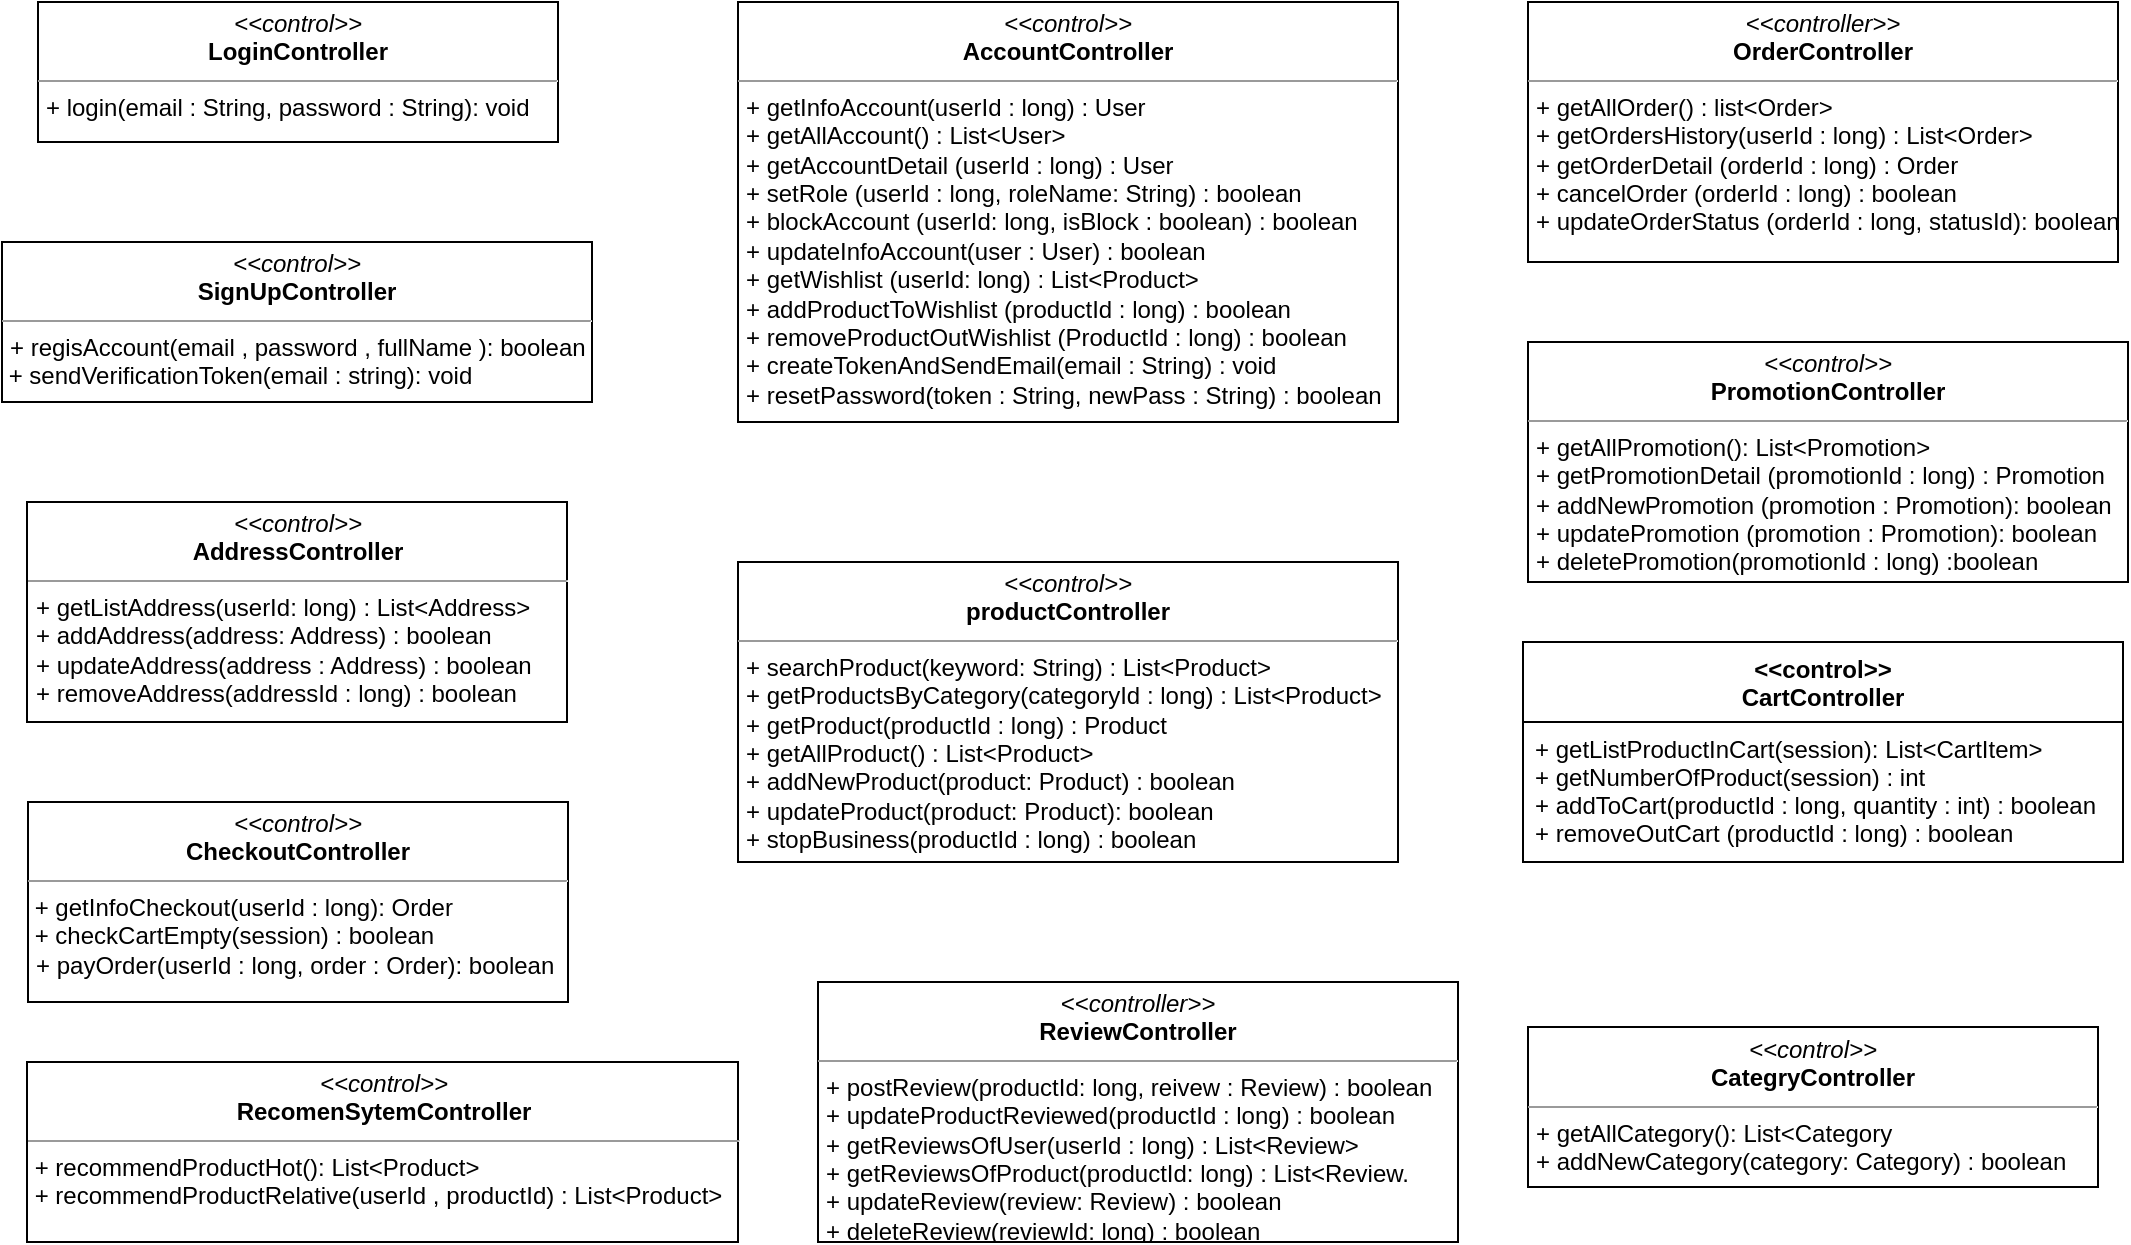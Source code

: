 <mxfile version="14.7.6" type="device"><diagram id="wBbhTu23vTkRo07nLDkm" name="Page-1"><mxGraphModel dx="1695" dy="1594" grid="1" gridSize="10" guides="1" tooltips="1" connect="1" arrows="1" fold="1" page="1" pageScale="1" pageWidth="827" pageHeight="1169" math="0" shadow="0"><root><mxCell id="0"/><mxCell id="1" parent="0"/><mxCell id="g31k8fRhPnhoaD71yDJ_-1" value="&lt;&lt;control&gt;&gt;&#10;CartController" style="swimlane;fontStyle=1;align=center;verticalAlign=top;childLayout=stackLayout;horizontal=1;startSize=40;horizontalStack=0;resizeParent=1;resizeParentMax=0;resizeLast=0;collapsible=1;marginBottom=0;" parent="1" vertex="1"><mxGeometry x="342.5" y="100" width="300" height="110" as="geometry"/></mxCell><mxCell id="g31k8fRhPnhoaD71yDJ_-2" value="+ getListProductInCart(session): List&lt;CartItem&gt;&#10;+ getNumberOfProduct(session) : int&#10;+ addToCart(productId : long, quantity : int) : boolean&#10;+ removeOutCart (productId : long) : boolean" style="text;strokeColor=none;fillColor=none;align=left;verticalAlign=top;spacingLeft=4;spacingRight=4;overflow=hidden;rotatable=0;points=[[0,0.5],[1,0.5]];portConstraint=eastwest;" parent="g31k8fRhPnhoaD71yDJ_-1" vertex="1"><mxGeometry y="40" width="300" height="70" as="geometry"/></mxCell><mxCell id="g31k8fRhPnhoaD71yDJ_-3" value="&lt;p style=&quot;margin: 0px ; margin-top: 4px ; text-align: center&quot;&gt;&lt;i&gt;&amp;lt;&amp;lt;control&amp;gt;&amp;gt;&lt;/i&gt;&lt;br&gt;&lt;b&gt;AccountController&lt;/b&gt;&lt;br&gt;&lt;/p&gt;&lt;hr size=&quot;1&quot;&gt;&lt;p style=&quot;margin: 0px ; margin-left: 4px&quot;&gt;&lt;span&gt;+ getInfoAccount(userId : long) : User&lt;/span&gt;&lt;/p&gt;&lt;p style=&quot;margin: 0px ; margin-left: 4px&quot;&gt;&lt;span&gt;+ getAllAccount() : List&amp;lt;User&amp;gt;&lt;/span&gt;&lt;/p&gt;&lt;p style=&quot;margin: 0px ; margin-left: 4px&quot;&gt;&lt;span&gt;+ getAccountDetail (userId : long) : User&lt;/span&gt;&lt;/p&gt;&lt;p style=&quot;margin: 0px ; margin-left: 4px&quot;&gt;&lt;span&gt;+ setRole (userId : long, roleName: String) : boolean&lt;/span&gt;&lt;/p&gt;&lt;p style=&quot;margin: 0px ; margin-left: 4px&quot;&gt;+ blockAccount (userId: long, isBlock : boolean) : boolean&lt;/p&gt;&lt;p style=&quot;margin: 0px ; margin-left: 4px&quot;&gt;&lt;span&gt;+ updateInfoAccount(user : User) : boolean&lt;/span&gt;&lt;/p&gt;&lt;p style=&quot;margin: 0px ; margin-left: 4px&quot;&gt;+ getWishlist (userId: long) : List&amp;lt;Product&amp;gt;&lt;span&gt;&lt;br&gt;&lt;/span&gt;&lt;/p&gt;&lt;p style=&quot;margin: 0px ; margin-left: 4px&quot;&gt;+ addProductToWishlist (productId : long) : boolean&lt;/p&gt;&lt;p style=&quot;margin: 0px ; margin-left: 4px&quot;&gt;+ removeProductOutWishlist (ProductId : long) : boolean&lt;/p&gt;&lt;p style=&quot;margin: 0px ; margin-left: 4px&quot;&gt;+ createTokenAndSendEmail(email : String) : void&lt;/p&gt;&lt;p style=&quot;margin: 0px ; margin-left: 4px&quot;&gt;+ resetPassword(token : String, newPass : String) : boolean&lt;/p&gt;&lt;p style=&quot;margin: 0px ; margin-left: 4px&quot;&gt;&lt;span&gt;&lt;br&gt;&lt;/span&gt;&lt;/p&gt;" style="verticalAlign=top;align=left;overflow=fill;fontSize=12;fontFamily=Helvetica;html=1;" parent="1" vertex="1"><mxGeometry x="-50" y="-220" width="330" height="210" as="geometry"/></mxCell><mxCell id="g31k8fRhPnhoaD71yDJ_-4" value="&lt;p style=&quot;margin: 0px ; margin-top: 4px ; text-align: center&quot;&gt;&lt;i&gt;&amp;lt;&amp;lt;control&amp;gt;&amp;gt;&lt;/i&gt;&lt;br&gt;&lt;b&gt;LoginController&lt;/b&gt;&lt;/p&gt;&lt;hr size=&quot;1&quot;&gt;&lt;p style=&quot;margin: 0px ; margin-left: 4px&quot;&gt;+ login(email : String, password : String): void&lt;br&gt;&lt;/p&gt;" style="verticalAlign=top;align=left;overflow=fill;fontSize=12;fontFamily=Helvetica;html=1;" parent="1" vertex="1"><mxGeometry x="-400" y="-220" width="260" height="70" as="geometry"/></mxCell><mxCell id="g31k8fRhPnhoaD71yDJ_-5" value="&lt;p style=&quot;margin: 0px ; margin-top: 4px ; text-align: center&quot;&gt;&lt;i&gt;&amp;lt;&amp;lt;control&amp;gt;&amp;gt;&lt;/i&gt;&lt;br&gt;&lt;b&gt;SignUpController&lt;/b&gt;&lt;/p&gt;&lt;hr size=&quot;1&quot;&gt;&lt;p style=&quot;margin: 0px ; margin-left: 4px&quot;&gt;+ regisAccount(email , password , fullName ): boolean&lt;/p&gt;&amp;nbsp;+ sendVerificationToken(email : string): void" style="verticalAlign=top;align=left;overflow=fill;fontSize=12;fontFamily=Helvetica;html=1;" parent="1" vertex="1"><mxGeometry x="-418" y="-100" width="295" height="80" as="geometry"/></mxCell><mxCell id="y9ZQ4OualGpYcwR_WFZE-1" value="&lt;p style=&quot;margin: 0px ; margin-top: 4px ; text-align: center&quot;&gt;&lt;i&gt;&amp;lt;&amp;lt;control&amp;gt;&amp;gt;&lt;/i&gt;&lt;br&gt;&lt;b&gt;CheckoutController&lt;/b&gt;&lt;/p&gt;&lt;hr size=&quot;1&quot;&gt;&amp;nbsp;+ getInfoCheckout(userId : long): Order&lt;br&gt;&amp;nbsp;+ checkCartEmpty(session) : boolean&lt;br&gt;&lt;p style=&quot;margin: 0px ; margin-left: 4px&quot;&gt;+ payOrder(userId : long, order : Order): boolean&lt;/p&gt;" style="verticalAlign=top;align=left;overflow=fill;fontSize=12;fontFamily=Helvetica;html=1;" vertex="1" parent="1"><mxGeometry x="-405" y="180" width="270" height="100" as="geometry"/></mxCell><mxCell id="y9ZQ4OualGpYcwR_WFZE-2" value="&lt;p style=&quot;margin: 0px ; margin-top: 4px ; text-align: center&quot;&gt;&lt;i&gt;&amp;lt;&amp;lt;control&amp;gt;&amp;gt;&lt;/i&gt;&lt;br&gt;&lt;b&gt;AddressController&lt;/b&gt;&lt;/p&gt;&lt;hr size=&quot;1&quot;&gt;&lt;p style=&quot;margin: 0px 0px 0px 4px&quot;&gt;+ getListAddress(userId: long) : List&amp;lt;Address&amp;gt;&lt;/p&gt;&lt;p style=&quot;margin: 0px 0px 0px 4px&quot;&gt;+ addAddress(address: Address) : boolean&lt;/p&gt;&lt;p style=&quot;margin: 0px 0px 0px 4px&quot;&gt;+ updateAddress(address : Address) : boolean&lt;/p&gt;&lt;p style=&quot;margin: 0px 0px 0px 4px&quot;&gt;+ removeAddress(addressId : long) : boolean&lt;/p&gt;" style="verticalAlign=top;align=left;overflow=fill;fontSize=12;fontFamily=Helvetica;html=1;" vertex="1" parent="1"><mxGeometry x="-405.5" y="30" width="270" height="110" as="geometry"/></mxCell><mxCell id="y9ZQ4OualGpYcwR_WFZE-3" value="&lt;p style=&quot;margin: 0px ; margin-top: 4px ; text-align: center&quot;&gt;&lt;i&gt;&amp;lt;&amp;lt;control&amp;gt;&amp;gt;&lt;/i&gt;&lt;br&gt;&lt;b&gt;PromotionController&lt;/b&gt;&lt;/p&gt;&lt;hr size=&quot;1&quot;&gt;&lt;p style=&quot;margin: 0px ; margin-left: 4px&quot;&gt;+ getAllPromotion(): List&amp;lt;Promotion&amp;gt;&lt;br&gt;&lt;/p&gt;&lt;p style=&quot;margin: 0px ; margin-left: 4px&quot;&gt;+ getPromotionDetail (promotionId : long) : Promotion&lt;/p&gt;&lt;p style=&quot;margin: 0px ; margin-left: 4px&quot;&gt;+ addNewPromotion (promotion : Promotion): boolean&lt;/p&gt;&lt;p style=&quot;margin: 0px ; margin-left: 4px&quot;&gt;+ updatePromotion (promotion : Promotion): boolean&lt;/p&gt;&lt;p style=&quot;margin: 0px ; margin-left: 4px&quot;&gt;+ deletePromotion(promotionId : long) :boolean&lt;/p&gt;" style="verticalAlign=top;align=left;overflow=fill;fontSize=12;fontFamily=Helvetica;html=1;" vertex="1" parent="1"><mxGeometry x="345" y="-50" width="300" height="120" as="geometry"/></mxCell><mxCell id="y9ZQ4OualGpYcwR_WFZE-4" value="&lt;p style=&quot;margin: 0px ; margin-top: 4px ; text-align: center&quot;&gt;&lt;i&gt;&amp;lt;&amp;lt;control&amp;gt;&amp;gt;&lt;/i&gt;&lt;br&gt;&lt;b&gt;productController&lt;/b&gt;&lt;/p&gt;&lt;hr size=&quot;1&quot;&gt;&lt;p style=&quot;margin: 0px ; margin-left: 4px&quot;&gt;&lt;span&gt;+ searchProduct(keyword: String) : List&amp;lt;Product&amp;gt;&lt;/span&gt;&lt;/p&gt;&lt;p style=&quot;margin: 0px ; margin-left: 4px&quot;&gt;&lt;span&gt;+ getProductsByCategory(categoryId : long) : List&amp;lt;Product&amp;gt;&lt;/span&gt;&lt;br&gt;&lt;/p&gt;&lt;p style=&quot;margin: 0px ; margin-left: 4px&quot;&gt;&lt;span&gt;+ getProduct(productId : long) : Product&lt;/span&gt;&lt;/p&gt;&lt;p style=&quot;margin: 0px ; margin-left: 4px&quot;&gt;&lt;span&gt;+ getAllProduct() : List&amp;lt;Product&amp;gt;&lt;/span&gt;&lt;/p&gt;&lt;p style=&quot;margin: 0px ; margin-left: 4px&quot;&gt;&lt;span&gt;+ addNewProduct(product: Product) : boolean&lt;/span&gt;&lt;/p&gt;&lt;p style=&quot;margin: 0px ; margin-left: 4px&quot;&gt;&lt;span&gt;+ updateProduct(product: Product): boolean&lt;/span&gt;&lt;/p&gt;&lt;p style=&quot;margin: 0px ; margin-left: 4px&quot;&gt;&lt;span&gt;+ stopBusiness(productId : long) : boolean&lt;/span&gt;&lt;/p&gt;" style="verticalAlign=top;align=left;overflow=fill;fontSize=12;fontFamily=Helvetica;html=1;" vertex="1" parent="1"><mxGeometry x="-50" y="60" width="330" height="150" as="geometry"/></mxCell><mxCell id="y9ZQ4OualGpYcwR_WFZE-5" value="&lt;p style=&quot;margin: 0px ; margin-top: 4px ; text-align: center&quot;&gt;&lt;i&gt;&amp;lt;&amp;lt;controller&amp;gt;&amp;gt;&lt;/i&gt;&lt;br&gt;&lt;b&gt;OrderController&lt;/b&gt;&lt;br&gt;&lt;/p&gt;&lt;hr size=&quot;1&quot;&gt;&lt;p style=&quot;margin: 0px ; margin-left: 4px&quot;&gt;&lt;/p&gt;&lt;p style=&quot;margin: 0px ; margin-left: 4px&quot;&gt;+ getAllOrder() : list&amp;lt;Order&amp;gt;&lt;/p&gt;&lt;p style=&quot;margin: 0px ; margin-left: 4px&quot;&gt;+ getOrdersHistory(userId : long) : List&amp;lt;Order&amp;gt;&lt;br&gt;&lt;/p&gt;&lt;p style=&quot;margin: 0px ; margin-left: 4px&quot;&gt;+ getOrderDetail (orderId : long) : Order&lt;/p&gt;&lt;p style=&quot;margin: 0px ; margin-left: 4px&quot;&gt;+ cancelOrder (orderId : long) : boolean&lt;/p&gt;&lt;p style=&quot;margin: 0px ; margin-left: 4px&quot;&gt;+ updateOrderStatus (orderId : long, statusId): boolean&lt;/p&gt;" style="verticalAlign=top;align=left;overflow=fill;fontSize=12;fontFamily=Helvetica;html=1;" vertex="1" parent="1"><mxGeometry x="345" y="-220" width="295" height="130" as="geometry"/></mxCell><mxCell id="y9ZQ4OualGpYcwR_WFZE-6" value="&lt;p style=&quot;margin: 0px ; margin-top: 4px ; text-align: center&quot;&gt;&lt;i&gt;&amp;lt;&amp;lt;control&amp;gt;&amp;gt;&lt;/i&gt;&lt;br&gt;&lt;b&gt;RecomenSytemController&lt;/b&gt;&lt;/p&gt;&lt;hr size=&quot;1&quot;&gt;&amp;nbsp;+ recommendProductHot(): List&amp;lt;Product&amp;gt;&lt;br&gt;&amp;nbsp;+ recommendProductRelative(userId , productId) : List&amp;lt;Product&amp;gt;" style="verticalAlign=top;align=left;overflow=fill;fontSize=12;fontFamily=Helvetica;html=1;" vertex="1" parent="1"><mxGeometry x="-405.5" y="310" width="355.5" height="90" as="geometry"/></mxCell><mxCell id="y9ZQ4OualGpYcwR_WFZE-7" value="&lt;p style=&quot;margin: 0px ; margin-top: 4px ; text-align: center&quot;&gt;&lt;i&gt;&amp;lt;&amp;lt;control&amp;gt;&amp;gt;&lt;/i&gt;&lt;br&gt;&lt;b&gt;CategryController&lt;/b&gt;&lt;/p&gt;&lt;hr size=&quot;1&quot;&gt;&lt;p style=&quot;margin: 0px ; margin-left: 4px&quot;&gt;+ getAllCategory(): List&amp;lt;Category&lt;br&gt;&lt;/p&gt;&lt;p style=&quot;margin: 0px ; margin-left: 4px&quot;&gt;+ addNewCategory(category: Category) : boolean&lt;/p&gt;" style="verticalAlign=top;align=left;overflow=fill;fontSize=12;fontFamily=Helvetica;html=1;" vertex="1" parent="1"><mxGeometry x="345" y="292.5" width="285" height="80" as="geometry"/></mxCell><mxCell id="y9ZQ4OualGpYcwR_WFZE-9" value="&lt;p style=&quot;margin: 0px ; margin-top: 4px ; text-align: center&quot;&gt;&lt;i&gt;&amp;lt;&amp;lt;controller&amp;gt;&amp;gt;&lt;/i&gt;&lt;br&gt;&lt;b&gt;ReviewController&lt;/b&gt;&lt;br&gt;&lt;/p&gt;&lt;hr size=&quot;1&quot;&gt;&lt;p style=&quot;margin: 0px ; margin-left: 4px&quot;&gt;&lt;span&gt;+ postReview(productId: long, reivew : Review) : boolean&lt;/span&gt;&lt;/p&gt;&lt;p style=&quot;margin: 0px ; margin-left: 4px&quot;&gt;&lt;span&gt;+ updateProductReviewed(productId : long) : boolean&lt;/span&gt;&lt;/p&gt;&lt;p style=&quot;margin: 0px ; margin-left: 4px&quot;&gt;&lt;span&gt;+ getReviewsOfUser(userId : long) : List&amp;lt;Review&amp;gt;&lt;/span&gt;&lt;/p&gt;&lt;p style=&quot;margin: 0px ; margin-left: 4px&quot;&gt;&lt;span&gt;+ getReviewsOfProduct(productId: long) : List&amp;lt;Review.&lt;/span&gt;&lt;/p&gt;&lt;p style=&quot;margin: 0px ; margin-left: 4px&quot;&gt;&lt;span&gt;+ updateReview(review: Review) : boolean&lt;/span&gt;&lt;/p&gt;&lt;p style=&quot;margin: 0px ; margin-left: 4px&quot;&gt;&lt;span&gt;+ deleteReview(reviewId: long) : boolean&lt;/span&gt;&lt;/p&gt;" style="verticalAlign=top;align=left;overflow=fill;fontSize=12;fontFamily=Helvetica;html=1;" vertex="1" parent="1"><mxGeometry x="-10" y="270" width="320" height="130" as="geometry"/></mxCell></root></mxGraphModel></diagram></mxfile>